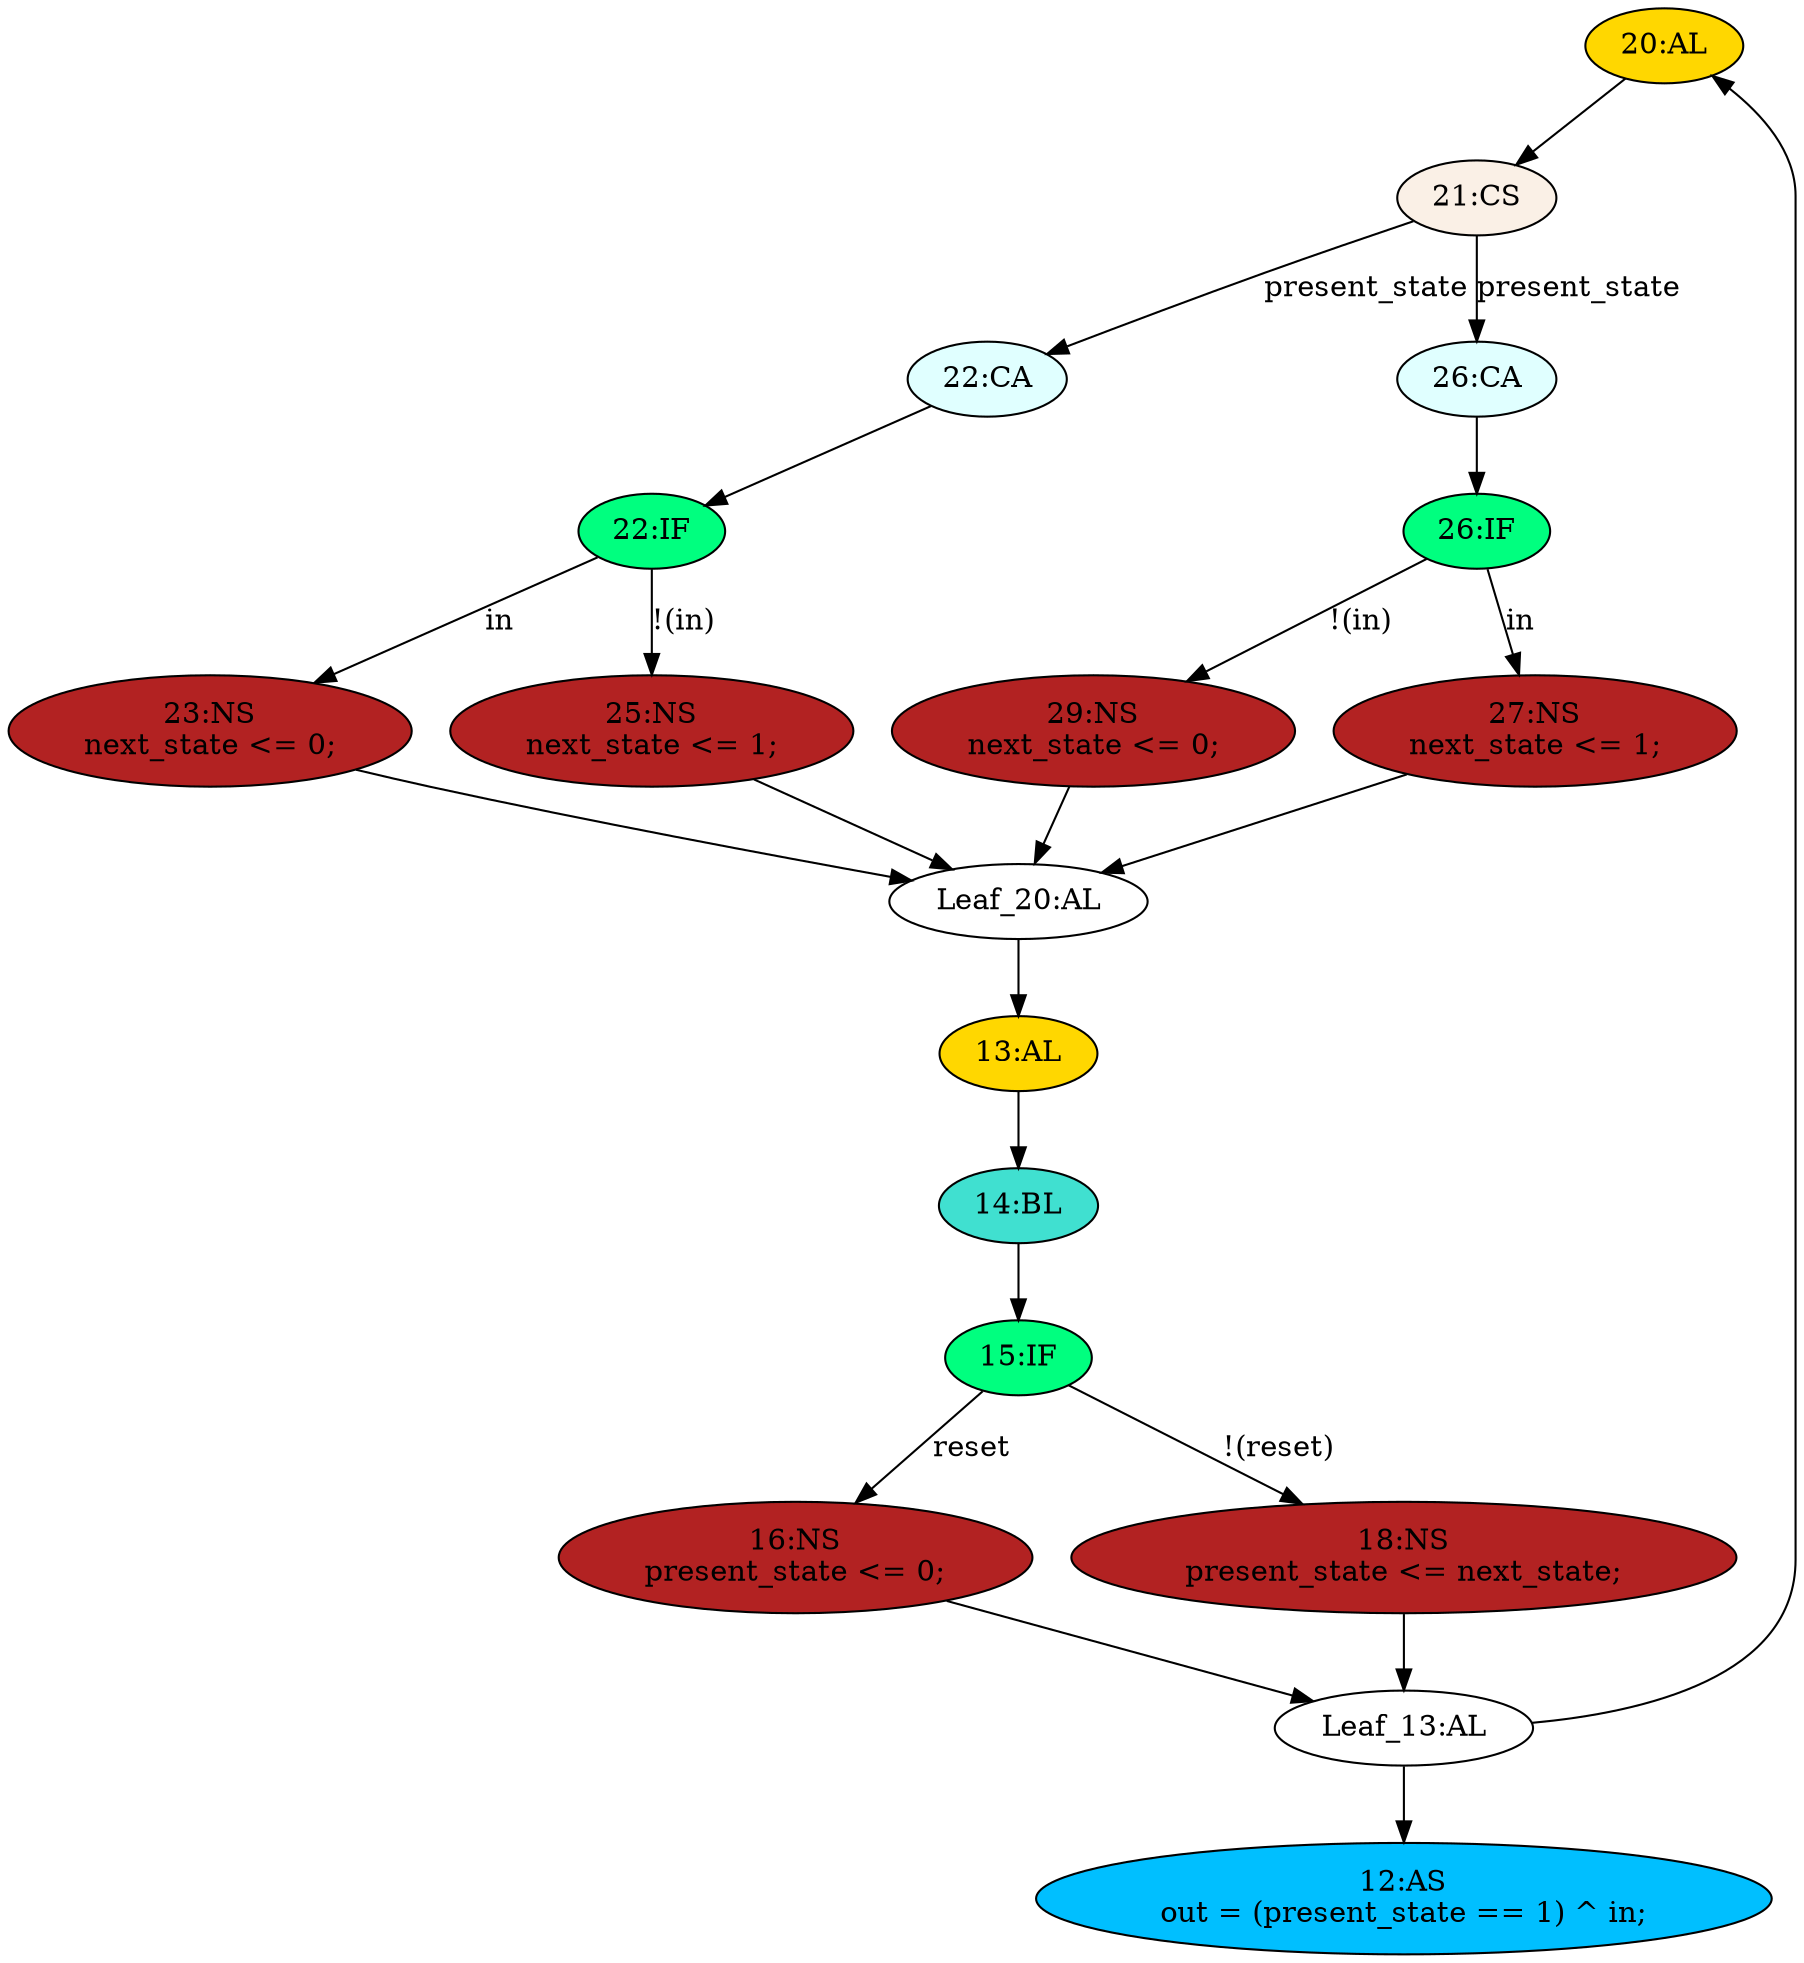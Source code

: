 strict digraph "compose( ,  )" {
	node [label="\N"];
	"20:AL"	[ast="<pyverilog.vparser.ast.Always object at 0x7f9c08926950>",
		clk_sens=False,
		fillcolor=gold,
		label="20:AL",
		sens="['present_state', 'in']",
		statements="[]",
		style=filled,
		typ=Always,
		use_var="['present_state', 'in']"];
	"21:CS"	[ast="<pyverilog.vparser.ast.CaseStatement object at 0x7f9c08926090>",
		fillcolor=linen,
		label="21:CS",
		statements="[]",
		style=filled,
		typ=CaseStatement];
	"20:AL" -> "21:CS"	[cond="[]",
		lineno=None];
	"14:BL"	[ast="<pyverilog.vparser.ast.Block object at 0x7f9c08923ed0>",
		fillcolor=turquoise,
		label="14:BL",
		statements="[]",
		style=filled,
		typ=Block];
	"15:IF"	[ast="<pyverilog.vparser.ast.IfStatement object at 0x7f9c08931650>",
		fillcolor=springgreen,
		label="15:IF",
		statements="[]",
		style=filled,
		typ=IfStatement];
	"14:BL" -> "15:IF"	[cond="[]",
		lineno=None];
	"23:NS"	[ast="<pyverilog.vparser.ast.NonblockingSubstitution object at 0x7f9c0ca85d10>",
		fillcolor=firebrick,
		label="23:NS
next_state <= 0;",
		statements="[<pyverilog.vparser.ast.NonblockingSubstitution object at 0x7f9c0ca85d10>]",
		style=filled,
		typ=NonblockingSubstitution];
	"Leaf_20:AL"	[def_var="['next_state']",
		label="Leaf_20:AL"];
	"23:NS" -> "Leaf_20:AL"	[cond="[]",
		lineno=None];
	"22:CA"	[ast="<pyverilog.vparser.ast.Case object at 0x7f9c08926750>",
		fillcolor=lightcyan,
		label="22:CA",
		statements="[]",
		style=filled,
		typ=Case];
	"22:IF"	[ast="<pyverilog.vparser.ast.IfStatement object at 0x7f9c0bda5190>",
		fillcolor=springgreen,
		label="22:IF",
		statements="[]",
		style=filled,
		typ=IfStatement];
	"22:CA" -> "22:IF"	[cond="[]",
		lineno=None];
	"12:AS"	[ast="<pyverilog.vparser.ast.Assign object at 0x7f9c08923110>",
		def_var="['out']",
		fillcolor=deepskyblue,
		label="12:AS
out = (present_state == 1) ^ in;",
		statements="[]",
		style=filled,
		typ=Assign,
		use_var="['present_state', 'in']"];
	"Leaf_13:AL"	[def_var="['present_state']",
		label="Leaf_13:AL"];
	"Leaf_13:AL" -> "20:AL";
	"Leaf_13:AL" -> "12:AS";
	"26:IF"	[ast="<pyverilog.vparser.ast.IfStatement object at 0x7f9c0a1a8ad0>",
		fillcolor=springgreen,
		label="26:IF",
		statements="[]",
		style=filled,
		typ=IfStatement];
	"29:NS"	[ast="<pyverilog.vparser.ast.NonblockingSubstitution object at 0x7f9c08598350>",
		fillcolor=firebrick,
		label="29:NS
next_state <= 0;",
		statements="[<pyverilog.vparser.ast.NonblockingSubstitution object at 0x7f9c08598350>]",
		style=filled,
		typ=NonblockingSubstitution];
	"26:IF" -> "29:NS"	[cond="['in']",
		label="!(in)",
		lineno=26];
	"27:NS"	[ast="<pyverilog.vparser.ast.NonblockingSubstitution object at 0x7f9c08598b10>",
		fillcolor=firebrick,
		label="27:NS
next_state <= 1;",
		statements="[<pyverilog.vparser.ast.NonblockingSubstitution object at 0x7f9c08598b10>]",
		style=filled,
		typ=NonblockingSubstitution];
	"26:IF" -> "27:NS"	[cond="['in']",
		label=in,
		lineno=26];
	"29:NS" -> "Leaf_20:AL"	[cond="[]",
		lineno=None];
	"27:NS" -> "Leaf_20:AL"	[cond="[]",
		lineno=None];
	"21:CS" -> "22:CA"	[cond="['present_state']",
		label=present_state,
		lineno=21];
	"26:CA"	[ast="<pyverilog.vparser.ast.Case object at 0x7f9c089aa1d0>",
		fillcolor=lightcyan,
		label="26:CA",
		statements="[]",
		style=filled,
		typ=Case];
	"21:CS" -> "26:CA"	[cond="['present_state']",
		label=present_state,
		lineno=21];
	"16:NS"	[ast="<pyverilog.vparser.ast.NonblockingSubstitution object at 0x7f9c08931550>",
		fillcolor=firebrick,
		label="16:NS
present_state <= 0;",
		statements="[<pyverilog.vparser.ast.NonblockingSubstitution object at 0x7f9c08931550>]",
		style=filled,
		typ=NonblockingSubstitution];
	"16:NS" -> "Leaf_13:AL"	[cond="[]",
		lineno=None];
	"22:IF" -> "23:NS"	[cond="['in']",
		label=in,
		lineno=22];
	"25:NS"	[ast="<pyverilog.vparser.ast.NonblockingSubstitution object at 0x7f9c089aa150>",
		fillcolor=firebrick,
		label="25:NS
next_state <= 1;",
		statements="[<pyverilog.vparser.ast.NonblockingSubstitution object at 0x7f9c089aa150>]",
		style=filled,
		typ=NonblockingSubstitution];
	"22:IF" -> "25:NS"	[cond="['in']",
		label="!(in)",
		lineno=22];
	"26:CA" -> "26:IF"	[cond="[]",
		lineno=None];
	"13:AL"	[ast="<pyverilog.vparser.ast.Always object at 0x7f9c088cee90>",
		clk_sens=True,
		fillcolor=gold,
		label="13:AL",
		sens="['clk', 'reset']",
		statements="[]",
		style=filled,
		typ=Always,
		use_var="['reset', 'next_state']"];
	"13:AL" -> "14:BL"	[cond="[]",
		lineno=None];
	"18:NS"	[ast="<pyverilog.vparser.ast.NonblockingSubstitution object at 0x7f9c0893d610>",
		fillcolor=firebrick,
		label="18:NS
present_state <= next_state;",
		statements="[<pyverilog.vparser.ast.NonblockingSubstitution object at 0x7f9c0893d610>]",
		style=filled,
		typ=NonblockingSubstitution];
	"18:NS" -> "Leaf_13:AL"	[cond="[]",
		lineno=None];
	"15:IF" -> "16:NS"	[cond="['reset']",
		label=reset,
		lineno=15];
	"15:IF" -> "18:NS"	[cond="['reset']",
		label="!(reset)",
		lineno=15];
	"25:NS" -> "Leaf_20:AL"	[cond="[]",
		lineno=None];
	"Leaf_20:AL" -> "13:AL";
}
